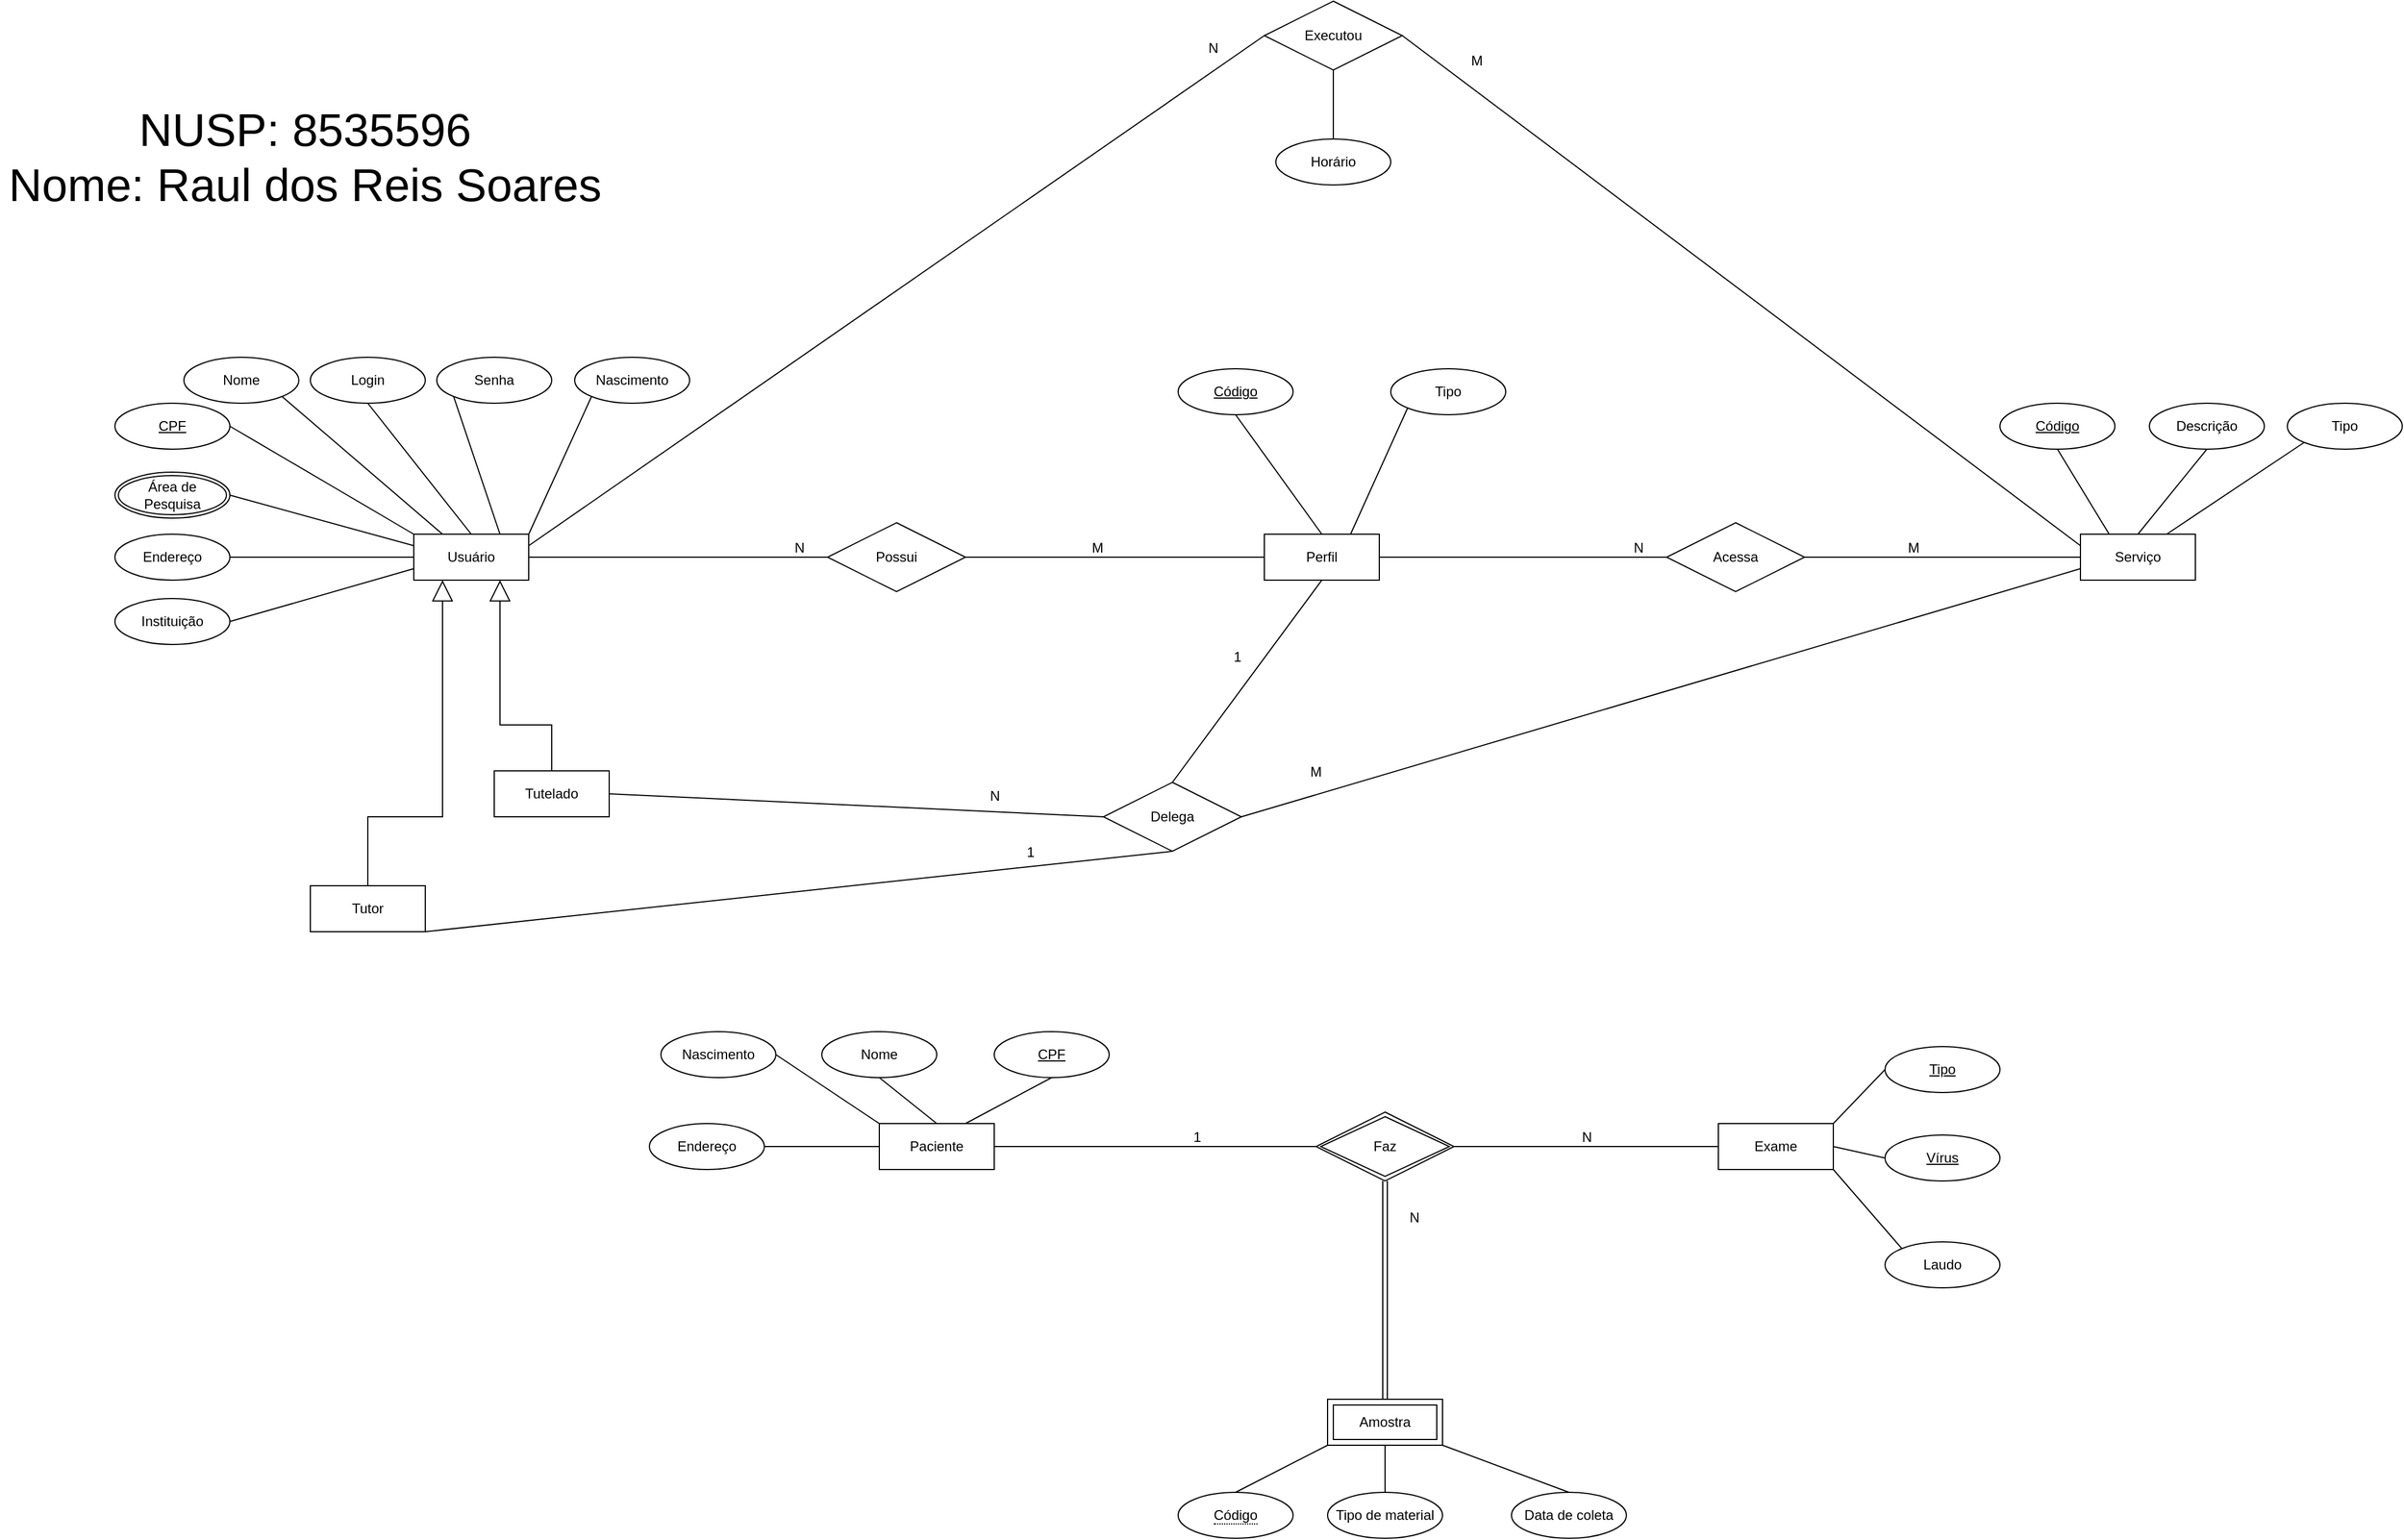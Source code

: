 <mxfile version="14.8.1" type="github">
  <diagram id="c7RSiAgEq7K3T1tGgwCF" name="Page-1">
    <mxGraphModel dx="454" dy="1571" grid="1" gridSize="10" guides="1" tooltips="1" connect="1" arrows="1" fold="1" page="1" pageScale="1" pageWidth="1169" pageHeight="827" math="0" shadow="0">
      <root>
        <mxCell id="0" />
        <mxCell id="1" parent="0" />
        <mxCell id="H4xNiST5xQG2xDy_QpK2-1" value="&lt;font style=&quot;font-size: 40px&quot;&gt;NUSP: 8535596&lt;br&gt;Nome: Raul dos Reis Soares&lt;/font&gt;" style="text;html=1;align=center;verticalAlign=middle;resizable=0;points=[];autosize=1;strokeColor=none;" parent="1" vertex="1">
          <mxGeometry y="40" width="530" height="50" as="geometry" />
        </mxCell>
        <mxCell id="64vifGtqwenx35H4uy4H-2" value="Usuário" style="whiteSpace=wrap;html=1;align=center;" parent="1" vertex="1">
          <mxGeometry x="360" y="394" width="100" height="40" as="geometry" />
        </mxCell>
        <mxCell id="64vifGtqwenx35H4uy4H-3" value="Senha" style="ellipse;whiteSpace=wrap;html=1;align=center;" parent="1" vertex="1">
          <mxGeometry x="380" y="240" width="100" height="40" as="geometry" />
        </mxCell>
        <mxCell id="64vifGtqwenx35H4uy4H-6" value="" style="endArrow=none;html=1;rounded=0;entryX=0;entryY=1;entryDx=0;entryDy=0;exitX=0.75;exitY=0;exitDx=0;exitDy=0;" parent="1" source="64vifGtqwenx35H4uy4H-2" target="64vifGtqwenx35H4uy4H-3" edge="1">
          <mxGeometry relative="1" as="geometry">
            <mxPoint x="670" y="453.41" as="sourcePoint" />
            <mxPoint x="830" y="453.41" as="targetPoint" />
          </mxGeometry>
        </mxCell>
        <mxCell id="64vifGtqwenx35H4uy4H-7" value="Nascimento" style="ellipse;whiteSpace=wrap;html=1;align=center;" parent="1" vertex="1">
          <mxGeometry x="500" y="240" width="100" height="40" as="geometry" />
        </mxCell>
        <mxCell id="64vifGtqwenx35H4uy4H-8" value="Login" style="ellipse;whiteSpace=wrap;html=1;align=center;" parent="1" vertex="1">
          <mxGeometry x="270" y="240" width="100" height="40" as="geometry" />
        </mxCell>
        <mxCell id="64vifGtqwenx35H4uy4H-9" value="CPF" style="ellipse;whiteSpace=wrap;html=1;align=center;fontStyle=4;" parent="1" vertex="1">
          <mxGeometry x="100" y="280" width="100" height="40" as="geometry" />
        </mxCell>
        <mxCell id="64vifGtqwenx35H4uy4H-10" value="Área de Pesquisa" style="ellipse;shape=doubleEllipse;margin=3;whiteSpace=wrap;html=1;align=center;" parent="1" vertex="1">
          <mxGeometry x="100" y="340" width="100" height="40" as="geometry" />
        </mxCell>
        <mxCell id="64vifGtqwenx35H4uy4H-11" value="Endereço" style="ellipse;whiteSpace=wrap;html=1;align=center;" parent="1" vertex="1">
          <mxGeometry x="100" y="394" width="100" height="40" as="geometry" />
        </mxCell>
        <mxCell id="64vifGtqwenx35H4uy4H-12" value="Instituição" style="ellipse;whiteSpace=wrap;html=1;align=center;" parent="1" vertex="1">
          <mxGeometry x="100" y="450" width="100" height="40" as="geometry" />
        </mxCell>
        <mxCell id="64vifGtqwenx35H4uy4H-13" value="Nome" style="ellipse;whiteSpace=wrap;html=1;align=center;" parent="1" vertex="1">
          <mxGeometry x="160" y="240" width="100" height="40" as="geometry" />
        </mxCell>
        <mxCell id="64vifGtqwenx35H4uy4H-14" value="" style="endArrow=none;html=1;rounded=0;entryX=0;entryY=1;entryDx=0;entryDy=0;exitX=1;exitY=0;exitDx=0;exitDy=0;" parent="1" source="64vifGtqwenx35H4uy4H-2" target="64vifGtqwenx35H4uy4H-7" edge="1">
          <mxGeometry relative="1" as="geometry">
            <mxPoint x="580" y="453.93" as="sourcePoint" />
            <mxPoint x="619.645" y="374.072" as="targetPoint" />
          </mxGeometry>
        </mxCell>
        <mxCell id="64vifGtqwenx35H4uy4H-15" value="" style="endArrow=none;html=1;rounded=0;entryX=0.5;entryY=1;entryDx=0;entryDy=0;exitX=0.5;exitY=0;exitDx=0;exitDy=0;" parent="1" source="64vifGtqwenx35H4uy4H-2" target="64vifGtqwenx35H4uy4H-8" edge="1">
          <mxGeometry relative="1" as="geometry">
            <mxPoint x="470" y="404" as="sourcePoint" />
            <mxPoint x="609.145" y="324.142" as="targetPoint" />
          </mxGeometry>
        </mxCell>
        <mxCell id="64vifGtqwenx35H4uy4H-16" value="" style="endArrow=none;html=1;rounded=0;entryX=1;entryY=1;entryDx=0;entryDy=0;exitX=0.25;exitY=0;exitDx=0;exitDy=0;" parent="1" source="64vifGtqwenx35H4uy4H-2" target="64vifGtqwenx35H4uy4H-13" edge="1">
          <mxGeometry relative="1" as="geometry">
            <mxPoint x="420" y="404" as="sourcePoint" />
            <mxPoint x="400" y="330" as="targetPoint" />
          </mxGeometry>
        </mxCell>
        <mxCell id="64vifGtqwenx35H4uy4H-17" value="" style="endArrow=none;html=1;rounded=0;entryX=1;entryY=0.5;entryDx=0;entryDy=0;exitX=0;exitY=0;exitDx=0;exitDy=0;" parent="1" source="64vifGtqwenx35H4uy4H-2" target="64vifGtqwenx35H4uy4H-9" edge="1">
          <mxGeometry relative="1" as="geometry">
            <mxPoint x="330" y="419.86" as="sourcePoint" />
            <mxPoint x="260.355" y="340.002" as="targetPoint" />
          </mxGeometry>
        </mxCell>
        <mxCell id="64vifGtqwenx35H4uy4H-18" value="" style="endArrow=none;html=1;rounded=0;entryX=1;entryY=0.5;entryDx=0;entryDy=0;exitX=0;exitY=0.25;exitDx=0;exitDy=0;" parent="1" source="64vifGtqwenx35H4uy4H-2" target="64vifGtqwenx35H4uy4H-10" edge="1">
          <mxGeometry relative="1" as="geometry">
            <mxPoint x="350" y="422" as="sourcePoint" />
            <mxPoint x="210" y="358" as="targetPoint" />
          </mxGeometry>
        </mxCell>
        <mxCell id="64vifGtqwenx35H4uy4H-19" value="" style="endArrow=none;html=1;rounded=0;entryX=1;entryY=0.5;entryDx=0;entryDy=0;exitX=0;exitY=0.5;exitDx=0;exitDy=0;" parent="1" source="64vifGtqwenx35H4uy4H-2" target="64vifGtqwenx35H4uy4H-11" edge="1">
          <mxGeometry relative="1" as="geometry">
            <mxPoint x="340" y="421" as="sourcePoint" />
            <mxPoint x="200" y="407" as="targetPoint" />
          </mxGeometry>
        </mxCell>
        <mxCell id="64vifGtqwenx35H4uy4H-20" value="" style="endArrow=none;html=1;rounded=0;entryX=1;entryY=0.5;entryDx=0;entryDy=0;exitX=0;exitY=0.75;exitDx=0;exitDy=0;" parent="1" source="64vifGtqwenx35H4uy4H-2" target="64vifGtqwenx35H4uy4H-12" edge="1">
          <mxGeometry relative="1" as="geometry">
            <mxPoint x="370" y="424" as="sourcePoint" />
            <mxPoint x="230" y="464" as="targetPoint" />
          </mxGeometry>
        </mxCell>
        <mxCell id="64vifGtqwenx35H4uy4H-21" value="Possui" style="shape=rhombus;perimeter=rhombusPerimeter;whiteSpace=wrap;html=1;align=center;" parent="1" vertex="1">
          <mxGeometry x="720" y="384" width="120" height="60" as="geometry" />
        </mxCell>
        <mxCell id="64vifGtqwenx35H4uy4H-33" value="" style="endArrow=none;html=1;rounded=0;entryX=0;entryY=0.5;entryDx=0;entryDy=0;exitX=1;exitY=0.5;exitDx=0;exitDy=0;" parent="1" source="64vifGtqwenx35H4uy4H-2" target="64vifGtqwenx35H4uy4H-21" edge="1">
          <mxGeometry relative="1" as="geometry">
            <mxPoint x="505" y="410" as="sourcePoint" />
            <mxPoint x="665" y="410" as="targetPoint" />
          </mxGeometry>
        </mxCell>
        <mxCell id="64vifGtqwenx35H4uy4H-34" value="N" style="resizable=0;html=1;align=right;verticalAlign=bottom;" parent="64vifGtqwenx35H4uy4H-33" connectable="0" vertex="1">
          <mxGeometry x="1" relative="1" as="geometry">
            <mxPoint x="-20" as="offset" />
          </mxGeometry>
        </mxCell>
        <mxCell id="64vifGtqwenx35H4uy4H-36" value="Perfil" style="whiteSpace=wrap;html=1;align=center;" parent="1" vertex="1">
          <mxGeometry x="1100" y="394" width="100" height="40" as="geometry" />
        </mxCell>
        <mxCell id="64vifGtqwenx35H4uy4H-37" value="" style="endArrow=none;html=1;rounded=0;entryX=0;entryY=0.5;entryDx=0;entryDy=0;exitX=1;exitY=0.5;exitDx=0;exitDy=0;" parent="1" source="64vifGtqwenx35H4uy4H-21" target="64vifGtqwenx35H4uy4H-36" edge="1">
          <mxGeometry relative="1" as="geometry">
            <mxPoint x="850" y="474" as="sourcePoint" />
            <mxPoint x="1110" y="474" as="targetPoint" />
          </mxGeometry>
        </mxCell>
        <mxCell id="64vifGtqwenx35H4uy4H-38" value="M" style="resizable=0;html=1;align=right;verticalAlign=bottom;" parent="64vifGtqwenx35H4uy4H-37" connectable="0" vertex="1">
          <mxGeometry x="1" relative="1" as="geometry">
            <mxPoint x="-140" as="offset" />
          </mxGeometry>
        </mxCell>
        <mxCell id="64vifGtqwenx35H4uy4H-39" value="Código" style="ellipse;whiteSpace=wrap;html=1;align=center;fontStyle=4;" parent="1" vertex="1">
          <mxGeometry x="1025" y="250" width="100" height="40" as="geometry" />
        </mxCell>
        <mxCell id="64vifGtqwenx35H4uy4H-40" value="" style="endArrow=none;html=1;rounded=0;entryX=0.5;entryY=1;entryDx=0;entryDy=0;exitX=0.5;exitY=0;exitDx=0;exitDy=0;" parent="1" source="64vifGtqwenx35H4uy4H-36" target="64vifGtqwenx35H4uy4H-39" edge="1">
          <mxGeometry relative="1" as="geometry">
            <mxPoint x="1070" y="380" as="sourcePoint" />
            <mxPoint x="1230" y="380" as="targetPoint" />
          </mxGeometry>
        </mxCell>
        <mxCell id="64vifGtqwenx35H4uy4H-41" value="Acessa" style="shape=rhombus;perimeter=rhombusPerimeter;whiteSpace=wrap;html=1;align=center;" parent="1" vertex="1">
          <mxGeometry x="1450" y="384" width="120" height="60" as="geometry" />
        </mxCell>
        <mxCell id="64vifGtqwenx35H4uy4H-42" value="" style="endArrow=none;html=1;rounded=0;entryX=0;entryY=0.5;entryDx=0;entryDy=0;exitX=1;exitY=0.5;exitDx=0;exitDy=0;" parent="1" source="64vifGtqwenx35H4uy4H-36" target="64vifGtqwenx35H4uy4H-41" edge="1">
          <mxGeometry relative="1" as="geometry">
            <mxPoint x="1260" y="490" as="sourcePoint" />
            <mxPoint x="1520" y="490" as="targetPoint" />
          </mxGeometry>
        </mxCell>
        <mxCell id="64vifGtqwenx35H4uy4H-43" value="N" style="resizable=0;html=1;align=right;verticalAlign=bottom;" parent="64vifGtqwenx35H4uy4H-42" connectable="0" vertex="1">
          <mxGeometry x="1" relative="1" as="geometry">
            <mxPoint x="-20" as="offset" />
          </mxGeometry>
        </mxCell>
        <mxCell id="64vifGtqwenx35H4uy4H-44" value="" style="endArrow=none;html=1;rounded=0;exitX=1;exitY=0.5;exitDx=0;exitDy=0;" parent="1" source="64vifGtqwenx35H4uy4H-41" target="64vifGtqwenx35H4uy4H-46" edge="1">
          <mxGeometry relative="1" as="geometry">
            <mxPoint x="1610" y="434" as="sourcePoint" />
            <mxPoint x="1640" y="520" as="targetPoint" />
          </mxGeometry>
        </mxCell>
        <mxCell id="64vifGtqwenx35H4uy4H-45" value="M" style="resizable=0;html=1;align=right;verticalAlign=bottom;" parent="64vifGtqwenx35H4uy4H-44" connectable="0" vertex="1">
          <mxGeometry x="1" relative="1" as="geometry">
            <mxPoint x="-140" as="offset" />
          </mxGeometry>
        </mxCell>
        <mxCell id="64vifGtqwenx35H4uy4H-46" value="Serviço" style="whiteSpace=wrap;html=1;align=center;" parent="1" vertex="1">
          <mxGeometry x="1810.0" y="394" width="100" height="40" as="geometry" />
        </mxCell>
        <mxCell id="64vifGtqwenx35H4uy4H-47" value="Código" style="ellipse;whiteSpace=wrap;html=1;align=center;fontStyle=4;" parent="1" vertex="1">
          <mxGeometry x="1740" y="280" width="100" height="40" as="geometry" />
        </mxCell>
        <mxCell id="64vifGtqwenx35H4uy4H-51" value="Descrição" style="ellipse;whiteSpace=wrap;html=1;align=center;" parent="1" vertex="1">
          <mxGeometry x="1870" y="280" width="100" height="40" as="geometry" />
        </mxCell>
        <mxCell id="64vifGtqwenx35H4uy4H-52" value="Tipo" style="ellipse;whiteSpace=wrap;html=1;align=center;" parent="1" vertex="1">
          <mxGeometry x="1990" y="280" width="100" height="40" as="geometry" />
        </mxCell>
        <mxCell id="64vifGtqwenx35H4uy4H-53" value="" style="endArrow=none;html=1;rounded=0;exitX=0.5;exitY=1;exitDx=0;exitDy=0;entryX=0.25;entryY=0;entryDx=0;entryDy=0;" parent="1" source="64vifGtqwenx35H4uy4H-47" target="64vifGtqwenx35H4uy4H-46" edge="1">
          <mxGeometry relative="1" as="geometry">
            <mxPoint x="1730" y="290" as="sourcePoint" />
            <mxPoint x="1890" y="290" as="targetPoint" />
          </mxGeometry>
        </mxCell>
        <mxCell id="64vifGtqwenx35H4uy4H-54" value="" style="endArrow=none;html=1;rounded=0;exitX=0.5;exitY=1;exitDx=0;exitDy=0;entryX=0.5;entryY=0;entryDx=0;entryDy=0;" parent="1" source="64vifGtqwenx35H4uy4H-51" target="64vifGtqwenx35H4uy4H-46" edge="1">
          <mxGeometry relative="1" as="geometry">
            <mxPoint x="1910" y="340" as="sourcePoint" />
            <mxPoint x="2015.0" y="414" as="targetPoint" />
          </mxGeometry>
        </mxCell>
        <mxCell id="64vifGtqwenx35H4uy4H-55" value="" style="endArrow=none;html=1;rounded=0;exitX=0;exitY=1;exitDx=0;exitDy=0;entryX=0.75;entryY=0;entryDx=0;entryDy=0;" parent="1" source="64vifGtqwenx35H4uy4H-52" target="64vifGtqwenx35H4uy4H-46" edge="1">
          <mxGeometry relative="1" as="geometry">
            <mxPoint x="1980" y="340" as="sourcePoint" />
            <mxPoint x="1980.0" y="414" as="targetPoint" />
          </mxGeometry>
        </mxCell>
        <mxCell id="64vifGtqwenx35H4uy4H-56" value="Executou" style="shape=rhombus;perimeter=rhombusPerimeter;whiteSpace=wrap;html=1;align=center;" parent="1" vertex="1">
          <mxGeometry x="1100" y="-70" width="120" height="60" as="geometry" />
        </mxCell>
        <mxCell id="64vifGtqwenx35H4uy4H-58" value="" style="endArrow=none;html=1;rounded=0;entryX=0;entryY=0.5;entryDx=0;entryDy=0;exitX=1;exitY=0.25;exitDx=0;exitDy=0;" parent="1" source="64vifGtqwenx35H4uy4H-2" target="64vifGtqwenx35H4uy4H-56" edge="1">
          <mxGeometry relative="1" as="geometry">
            <mxPoint x="700.0" y="649.41" as="sourcePoint" />
            <mxPoint x="960.0" y="649.41" as="targetPoint" />
          </mxGeometry>
        </mxCell>
        <mxCell id="64vifGtqwenx35H4uy4H-59" value="N" style="resizable=0;html=1;align=right;verticalAlign=bottom;" parent="64vifGtqwenx35H4uy4H-58" connectable="0" vertex="1">
          <mxGeometry x="1" relative="1" as="geometry">
            <mxPoint x="-40" y="20" as="offset" />
          </mxGeometry>
        </mxCell>
        <mxCell id="64vifGtqwenx35H4uy4H-60" value="" style="endArrow=none;html=1;rounded=0;entryX=0;entryY=0.25;entryDx=0;entryDy=0;exitX=1;exitY=0.5;exitDx=0;exitDy=0;" parent="1" source="64vifGtqwenx35H4uy4H-56" target="64vifGtqwenx35H4uy4H-46" edge="1">
          <mxGeometry relative="1" as="geometry">
            <mxPoint x="1330.0" y="659.41" as="sourcePoint" />
            <mxPoint x="1590.0" y="659.41" as="targetPoint" />
          </mxGeometry>
        </mxCell>
        <mxCell id="64vifGtqwenx35H4uy4H-61" value="M" style="resizable=0;html=1;align=right;verticalAlign=bottom;" parent="64vifGtqwenx35H4uy4H-60" connectable="0" vertex="1">
          <mxGeometry x="1" relative="1" as="geometry">
            <mxPoint x="-520" y="-414" as="offset" />
          </mxGeometry>
        </mxCell>
        <mxCell id="64vifGtqwenx35H4uy4H-64" value="Horário" style="ellipse;whiteSpace=wrap;html=1;align=center;" parent="1" vertex="1">
          <mxGeometry x="1110" y="50" width="100" height="40" as="geometry" />
        </mxCell>
        <mxCell id="64vifGtqwenx35H4uy4H-65" value="" style="endArrow=none;html=1;rounded=0;exitX=0.5;exitY=1;exitDx=0;exitDy=0;entryX=0.5;entryY=0;entryDx=0;entryDy=0;" parent="1" source="64vifGtqwenx35H4uy4H-56" target="64vifGtqwenx35H4uy4H-64" edge="1">
          <mxGeometry relative="1" as="geometry">
            <mxPoint x="1260" y="887.1" as="sourcePoint" />
            <mxPoint x="1420" y="887.1" as="targetPoint" />
          </mxGeometry>
        </mxCell>
        <mxCell id="64vifGtqwenx35H4uy4H-66" value="Paciente" style="whiteSpace=wrap;html=1;align=center;" parent="1" vertex="1">
          <mxGeometry x="765" y="907" width="100" height="40" as="geometry" />
        </mxCell>
        <mxCell id="64vifGtqwenx35H4uy4H-67" value="CPF" style="ellipse;whiteSpace=wrap;html=1;align=center;fontStyle=4;" parent="1" vertex="1">
          <mxGeometry x="865" y="827" width="100" height="40" as="geometry" />
        </mxCell>
        <mxCell id="64vifGtqwenx35H4uy4H-68" value="Nome" style="ellipse;whiteSpace=wrap;html=1;align=center;" parent="1" vertex="1">
          <mxGeometry x="715" y="827" width="100" height="40" as="geometry" />
        </mxCell>
        <mxCell id="64vifGtqwenx35H4uy4H-69" value="Nascimento" style="ellipse;whiteSpace=wrap;html=1;align=center;" parent="1" vertex="1">
          <mxGeometry x="575" y="827" width="100" height="40" as="geometry" />
        </mxCell>
        <mxCell id="64vifGtqwenx35H4uy4H-70" value="Endereço" style="ellipse;whiteSpace=wrap;html=1;align=center;" parent="1" vertex="1">
          <mxGeometry x="565" y="907" width="100" height="40" as="geometry" />
        </mxCell>
        <mxCell id="64vifGtqwenx35H4uy4H-71" value="" style="endArrow=none;html=1;rounded=0;entryX=0.5;entryY=1;entryDx=0;entryDy=0;exitX=0.75;exitY=0;exitDx=0;exitDy=0;" parent="1" source="64vifGtqwenx35H4uy4H-66" target="64vifGtqwenx35H4uy4H-67" edge="1">
          <mxGeometry relative="1" as="geometry">
            <mxPoint x="955" y="947" as="sourcePoint" />
            <mxPoint x="1115" y="947" as="targetPoint" />
          </mxGeometry>
        </mxCell>
        <mxCell id="64vifGtqwenx35H4uy4H-72" value="" style="endArrow=none;html=1;rounded=0;entryX=0.5;entryY=1;entryDx=0;entryDy=0;exitX=0.5;exitY=0;exitDx=0;exitDy=0;" parent="1" source="64vifGtqwenx35H4uy4H-66" target="64vifGtqwenx35H4uy4H-68" edge="1">
          <mxGeometry relative="1" as="geometry">
            <mxPoint x="850" y="917" as="sourcePoint" />
            <mxPoint x="925" y="877" as="targetPoint" />
          </mxGeometry>
        </mxCell>
        <mxCell id="64vifGtqwenx35H4uy4H-73" value="" style="endArrow=none;html=1;rounded=0;entryX=1;entryY=0.5;entryDx=0;entryDy=0;exitX=0;exitY=0;exitDx=0;exitDy=0;" parent="1" source="64vifGtqwenx35H4uy4H-66" target="64vifGtqwenx35H4uy4H-69" edge="1">
          <mxGeometry relative="1" as="geometry">
            <mxPoint x="735" y="907" as="sourcePoint" />
            <mxPoint x="685" y="867" as="targetPoint" />
          </mxGeometry>
        </mxCell>
        <mxCell id="64vifGtqwenx35H4uy4H-74" value="" style="endArrow=none;html=1;rounded=0;entryX=1;entryY=0.5;entryDx=0;entryDy=0;exitX=0;exitY=0.5;exitDx=0;exitDy=0;" parent="1" source="64vifGtqwenx35H4uy4H-66" target="64vifGtqwenx35H4uy4H-70" edge="1">
          <mxGeometry relative="1" as="geometry">
            <mxPoint x="745" y="957" as="sourcePoint" />
            <mxPoint x="655" y="897" as="targetPoint" />
          </mxGeometry>
        </mxCell>
        <mxCell id="64vifGtqwenx35H4uy4H-75" value="Faz" style="shape=rhombus;double=1;perimeter=rhombusPerimeter;whiteSpace=wrap;html=1;align=center;" parent="1" vertex="1">
          <mxGeometry x="1145" y="897" width="120" height="60" as="geometry" />
        </mxCell>
        <mxCell id="64vifGtqwenx35H4uy4H-76" value="Exame" style="whiteSpace=wrap;html=1;align=center;" parent="1" vertex="1">
          <mxGeometry x="1495" y="907" width="100" height="40" as="geometry" />
        </mxCell>
        <mxCell id="64vifGtqwenx35H4uy4H-77" value="Vírus" style="ellipse;whiteSpace=wrap;html=1;align=center;fontStyle=4;" parent="1" vertex="1">
          <mxGeometry x="1640" y="917" width="100" height="40" as="geometry" />
        </mxCell>
        <mxCell id="64vifGtqwenx35H4uy4H-78" value="Tipo" style="ellipse;whiteSpace=wrap;html=1;align=center;fontStyle=4;" parent="1" vertex="1">
          <mxGeometry x="1640" y="840" width="100" height="40" as="geometry" />
        </mxCell>
        <mxCell id="64vifGtqwenx35H4uy4H-79" value="" style="endArrow=none;html=1;rounded=0;entryX=0;entryY=0.5;entryDx=0;entryDy=0;exitX=1;exitY=0;exitDx=0;exitDy=0;" parent="1" source="64vifGtqwenx35H4uy4H-76" target="64vifGtqwenx35H4uy4H-78" edge="1">
          <mxGeometry relative="1" as="geometry">
            <mxPoint x="1595" y="880" as="sourcePoint" />
            <mxPoint x="1505" y="867" as="targetPoint" />
          </mxGeometry>
        </mxCell>
        <mxCell id="64vifGtqwenx35H4uy4H-80" value="" style="endArrow=none;html=1;rounded=0;entryX=0;entryY=0.5;entryDx=0;entryDy=0;exitX=1;exitY=0.5;exitDx=0;exitDy=0;" parent="1" source="64vifGtqwenx35H4uy4H-76" target="64vifGtqwenx35H4uy4H-77" edge="1">
          <mxGeometry relative="1" as="geometry">
            <mxPoint x="1525" y="1047" as="sourcePoint" />
            <mxPoint x="1565" y="1017" as="targetPoint" />
          </mxGeometry>
        </mxCell>
        <mxCell id="64vifGtqwenx35H4uy4H-83" value="" style="endArrow=none;html=1;rounded=0;entryX=0;entryY=0.5;entryDx=0;entryDy=0;exitX=1;exitY=0.5;exitDx=0;exitDy=0;" parent="1" source="64vifGtqwenx35H4uy4H-66" target="64vifGtqwenx35H4uy4H-75" edge="1">
          <mxGeometry relative="1" as="geometry">
            <mxPoint x="920" y="926.5" as="sourcePoint" />
            <mxPoint x="1080" y="926.5" as="targetPoint" />
          </mxGeometry>
        </mxCell>
        <mxCell id="64vifGtqwenx35H4uy4H-84" value="1" style="resizable=0;html=1;align=right;verticalAlign=bottom;" parent="64vifGtqwenx35H4uy4H-83" connectable="0" vertex="1">
          <mxGeometry x="1" relative="1" as="geometry">
            <mxPoint x="-100" as="offset" />
          </mxGeometry>
        </mxCell>
        <mxCell id="64vifGtqwenx35H4uy4H-85" value="" style="endArrow=none;html=1;rounded=0;entryX=0;entryY=0.5;entryDx=0;entryDy=0;exitX=1;exitY=0.5;exitDx=0;exitDy=0;" parent="1" source="64vifGtqwenx35H4uy4H-75" target="64vifGtqwenx35H4uy4H-76" edge="1">
          <mxGeometry relative="1" as="geometry">
            <mxPoint x="1285" y="926.66" as="sourcePoint" />
            <mxPoint x="1445" y="926.66" as="targetPoint" />
          </mxGeometry>
        </mxCell>
        <mxCell id="64vifGtqwenx35H4uy4H-86" value="N" style="resizable=0;html=1;align=right;verticalAlign=bottom;" parent="64vifGtqwenx35H4uy4H-85" connectable="0" vertex="1">
          <mxGeometry x="1" relative="1" as="geometry">
            <mxPoint x="-110" as="offset" />
          </mxGeometry>
        </mxCell>
        <mxCell id="64vifGtqwenx35H4uy4H-87" value="" style="shape=link;html=1;rounded=0;entryX=0.5;entryY=0;entryDx=0;entryDy=0;exitX=0.5;exitY=1;exitDx=0;exitDy=0;" parent="1" source="64vifGtqwenx35H4uy4H-75" target="64vifGtqwenx35H4uy4H-89" edge="1">
          <mxGeometry relative="1" as="geometry">
            <mxPoint x="855" y="1037" as="sourcePoint" />
            <mxPoint x="1015" y="1037" as="targetPoint" />
          </mxGeometry>
        </mxCell>
        <mxCell id="64vifGtqwenx35H4uy4H-88" value="N" style="resizable=0;html=1;align=right;verticalAlign=bottom;" parent="64vifGtqwenx35H4uy4H-87" connectable="0" vertex="1">
          <mxGeometry x="1" relative="1" as="geometry">
            <mxPoint x="30" y="-150" as="offset" />
          </mxGeometry>
        </mxCell>
        <mxCell id="64vifGtqwenx35H4uy4H-89" value="Amostra" style="shape=ext;margin=3;double=1;whiteSpace=wrap;html=1;align=center;" parent="1" vertex="1">
          <mxGeometry x="1155" y="1147" width="100" height="40" as="geometry" />
        </mxCell>
        <mxCell id="64vifGtqwenx35H4uy4H-90" value="&lt;span style=&quot;border-bottom: 1px dotted&quot;&gt;Código&lt;/span&gt;" style="ellipse;whiteSpace=wrap;html=1;align=center;" parent="1" vertex="1">
          <mxGeometry x="1025" y="1228" width="100" height="40" as="geometry" />
        </mxCell>
        <mxCell id="64vifGtqwenx35H4uy4H-91" value="Tipo de material" style="ellipse;whiteSpace=wrap;html=1;align=center;" parent="1" vertex="1">
          <mxGeometry x="1155" y="1228" width="100" height="40" as="geometry" />
        </mxCell>
        <mxCell id="64vifGtqwenx35H4uy4H-92" value="Data de coleta" style="ellipse;whiteSpace=wrap;html=1;align=center;" parent="1" vertex="1">
          <mxGeometry x="1315" y="1228" width="100" height="40" as="geometry" />
        </mxCell>
        <mxCell id="64vifGtqwenx35H4uy4H-93" value="" style="endArrow=none;html=1;rounded=0;entryX=0;entryY=1;entryDx=0;entryDy=0;exitX=0.5;exitY=0;exitDx=0;exitDy=0;" parent="1" source="64vifGtqwenx35H4uy4H-90" target="64vifGtqwenx35H4uy4H-89" edge="1">
          <mxGeometry relative="1" as="geometry">
            <mxPoint x="905" y="1097" as="sourcePoint" />
            <mxPoint x="1065" y="1097" as="targetPoint" />
          </mxGeometry>
        </mxCell>
        <mxCell id="64vifGtqwenx35H4uy4H-94" value="" style="endArrow=none;html=1;rounded=0;entryX=0.5;entryY=1;entryDx=0;entryDy=0;exitX=0.5;exitY=0;exitDx=0;exitDy=0;" parent="1" source="64vifGtqwenx35H4uy4H-91" target="64vifGtqwenx35H4uy4H-89" edge="1">
          <mxGeometry relative="1" as="geometry">
            <mxPoint x="1085" y="1238" as="sourcePoint" />
            <mxPoint x="1165" y="1197.0" as="targetPoint" />
          </mxGeometry>
        </mxCell>
        <mxCell id="64vifGtqwenx35H4uy4H-95" value="" style="endArrow=none;html=1;rounded=0;entryX=1;entryY=1;entryDx=0;entryDy=0;exitX=0.5;exitY=0;exitDx=0;exitDy=0;" parent="1" source="64vifGtqwenx35H4uy4H-92" target="64vifGtqwenx35H4uy4H-89" edge="1">
          <mxGeometry relative="1" as="geometry">
            <mxPoint x="1345" y="1198" as="sourcePoint" />
            <mxPoint x="1345" y="1157.0" as="targetPoint" />
          </mxGeometry>
        </mxCell>
        <mxCell id="HXB0dRbDovOkVUzspecU-1" value="" style="endArrow=block;endSize=16;endFill=0;html=1;entryX=0.25;entryY=1;entryDx=0;entryDy=0;rounded=0;exitX=0.5;exitY=0;exitDx=0;exitDy=0;" parent="1" source="HXB0dRbDovOkVUzspecU-2" target="64vifGtqwenx35H4uy4H-2" edge="1">
          <mxGeometry x="0.375" y="-20" width="160" relative="1" as="geometry">
            <mxPoint x="320" y="680" as="sourcePoint" />
            <mxPoint x="410" y="450" as="targetPoint" />
            <Array as="points">
              <mxPoint x="320" y="640" />
              <mxPoint x="385" y="640" />
            </Array>
            <mxPoint as="offset" />
          </mxGeometry>
        </mxCell>
        <mxCell id="HXB0dRbDovOkVUzspecU-2" value="Tutor" style="whiteSpace=wrap;html=1;align=center;" parent="1" vertex="1">
          <mxGeometry x="270" y="700" width="100" height="40" as="geometry" />
        </mxCell>
        <mxCell id="HXB0dRbDovOkVUzspecU-3" value="Tutelado" style="whiteSpace=wrap;html=1;align=center;" parent="1" vertex="1">
          <mxGeometry x="430" y="600" width="100" height="40" as="geometry" />
        </mxCell>
        <mxCell id="HXB0dRbDovOkVUzspecU-4" value="" style="endArrow=block;endSize=16;endFill=0;html=1;entryX=0.75;entryY=1;entryDx=0;entryDy=0;rounded=0;exitX=0.5;exitY=0;exitDx=0;exitDy=0;" parent="1" source="HXB0dRbDovOkVUzspecU-3" target="64vifGtqwenx35H4uy4H-2" edge="1">
          <mxGeometry x="0.375" y="-20" width="160" relative="1" as="geometry">
            <mxPoint x="375" y="706" as="sourcePoint" />
            <mxPoint x="440" y="460" as="targetPoint" />
            <Array as="points">
              <mxPoint x="480" y="560" />
              <mxPoint x="435" y="560" />
            </Array>
            <mxPoint as="offset" />
          </mxGeometry>
        </mxCell>
        <mxCell id="HXB0dRbDovOkVUzspecU-5" value="Delega" style="shape=rhombus;perimeter=rhombusPerimeter;whiteSpace=wrap;html=1;align=center;" parent="1" vertex="1">
          <mxGeometry x="960" y="610" width="120" height="60" as="geometry" />
        </mxCell>
        <mxCell id="HXB0dRbDovOkVUzspecU-6" value="" style="endArrow=none;html=1;rounded=0;exitX=1;exitY=1;exitDx=0;exitDy=0;entryX=0.5;entryY=1;entryDx=0;entryDy=0;" parent="1" source="HXB0dRbDovOkVUzspecU-2" target="HXB0dRbDovOkVUzspecU-5" edge="1">
          <mxGeometry relative="1" as="geometry">
            <mxPoint x="740" y="660" as="sourcePoint" />
            <mxPoint x="900" y="660" as="targetPoint" />
          </mxGeometry>
        </mxCell>
        <mxCell id="HXB0dRbDovOkVUzspecU-7" value="1" style="resizable=0;html=1;align=right;verticalAlign=bottom;" parent="HXB0dRbDovOkVUzspecU-6" connectable="0" vertex="1">
          <mxGeometry x="1" relative="1" as="geometry">
            <mxPoint x="-120" y="10" as="offset" />
          </mxGeometry>
        </mxCell>
        <mxCell id="HXB0dRbDovOkVUzspecU-8" value="" style="endArrow=none;html=1;rounded=0;exitX=1;exitY=0.5;exitDx=0;exitDy=0;entryX=0;entryY=0.5;entryDx=0;entryDy=0;" parent="1" source="HXB0dRbDovOkVUzspecU-3" target="HXB0dRbDovOkVUzspecU-5" edge="1">
          <mxGeometry relative="1" as="geometry">
            <mxPoint x="600" y="619.58" as="sourcePoint" />
            <mxPoint x="760" y="619.58" as="targetPoint" />
          </mxGeometry>
        </mxCell>
        <mxCell id="HXB0dRbDovOkVUzspecU-9" value="N" style="resizable=0;html=1;align=right;verticalAlign=bottom;" parent="HXB0dRbDovOkVUzspecU-8" connectable="0" vertex="1">
          <mxGeometry x="1" relative="1" as="geometry">
            <mxPoint x="-90" y="-10" as="offset" />
          </mxGeometry>
        </mxCell>
        <mxCell id="HXB0dRbDovOkVUzspecU-10" value="" style="endArrow=none;html=1;rounded=0;exitX=0.5;exitY=0;exitDx=0;exitDy=0;entryX=0.5;entryY=1;entryDx=0;entryDy=0;" parent="1" source="HXB0dRbDovOkVUzspecU-5" target="64vifGtqwenx35H4uy4H-36" edge="1">
          <mxGeometry relative="1" as="geometry">
            <mxPoint x="845" y="770" as="sourcePoint" />
            <mxPoint x="1495" y="700" as="targetPoint" />
          </mxGeometry>
        </mxCell>
        <mxCell id="HXB0dRbDovOkVUzspecU-11" value="1" style="resizable=0;html=1;align=right;verticalAlign=bottom;" parent="HXB0dRbDovOkVUzspecU-10" connectable="0" vertex="1">
          <mxGeometry x="1" relative="1" as="geometry">
            <mxPoint x="-70" y="76" as="offset" />
          </mxGeometry>
        </mxCell>
        <mxCell id="HXB0dRbDovOkVUzspecU-12" value="" style="endArrow=none;html=1;rounded=0;exitX=1;exitY=0.5;exitDx=0;exitDy=0;entryX=0;entryY=0.75;entryDx=0;entryDy=0;" parent="1" source="HXB0dRbDovOkVUzspecU-5" target="64vifGtqwenx35H4uy4H-46" edge="1">
          <mxGeometry relative="1" as="geometry">
            <mxPoint x="1220" y="660" as="sourcePoint" />
            <mxPoint x="1460.0" y="660" as="targetPoint" />
          </mxGeometry>
        </mxCell>
        <mxCell id="HXB0dRbDovOkVUzspecU-13" value="M" style="resizable=0;html=1;align=right;verticalAlign=bottom;" parent="HXB0dRbDovOkVUzspecU-12" connectable="0" vertex="1">
          <mxGeometry x="1" relative="1" as="geometry">
            <mxPoint x="-660" y="186" as="offset" />
          </mxGeometry>
        </mxCell>
        <mxCell id="PoCe78CS7dT7vdUy4nnT-1" value="Tipo" style="ellipse;whiteSpace=wrap;html=1;align=center;" vertex="1" parent="1">
          <mxGeometry x="1210" y="250" width="100" height="40" as="geometry" />
        </mxCell>
        <mxCell id="PoCe78CS7dT7vdUy4nnT-2" value="" style="endArrow=none;html=1;rounded=0;entryX=0;entryY=1;entryDx=0;entryDy=0;exitX=0.75;exitY=0;exitDx=0;exitDy=0;" edge="1" parent="1" source="64vifGtqwenx35H4uy4H-36" target="PoCe78CS7dT7vdUy4nnT-1">
          <mxGeometry relative="1" as="geometry">
            <mxPoint x="1255.0" y="394" as="sourcePoint" />
            <mxPoint x="1180.0" y="290" as="targetPoint" />
          </mxGeometry>
        </mxCell>
        <mxCell id="PoCe78CS7dT7vdUy4nnT-3" value="Laudo" style="ellipse;whiteSpace=wrap;html=1;align=center;" vertex="1" parent="1">
          <mxGeometry x="1640" y="1010" width="100" height="40" as="geometry" />
        </mxCell>
        <mxCell id="PoCe78CS7dT7vdUy4nnT-4" value="" style="endArrow=none;html=1;rounded=0;entryX=0;entryY=0;entryDx=0;entryDy=0;exitX=1;exitY=1;exitDx=0;exitDy=0;" edge="1" parent="1" source="64vifGtqwenx35H4uy4H-76" target="PoCe78CS7dT7vdUy4nnT-3">
          <mxGeometry relative="1" as="geometry">
            <mxPoint x="1605" y="947" as="sourcePoint" />
            <mxPoint x="1645.0" y="967" as="targetPoint" />
          </mxGeometry>
        </mxCell>
      </root>
    </mxGraphModel>
  </diagram>
</mxfile>
